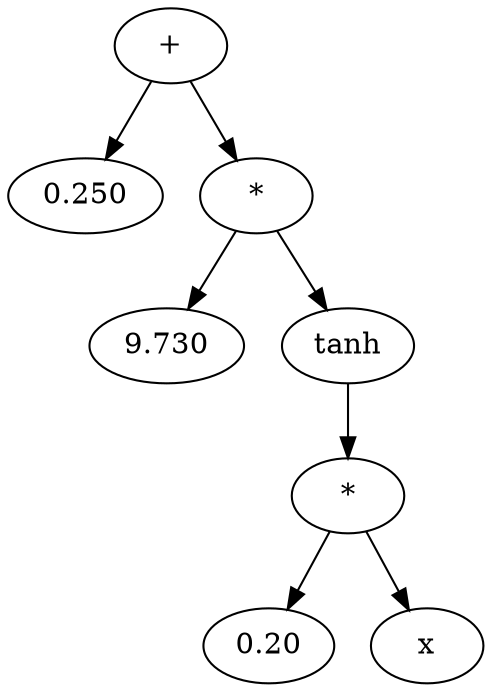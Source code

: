 digraph{

# Graph style
"ordering"="out"
"rankdir"="TD"

#########
# Nodes #
#########

"+(Float((0, 1, -2, 1), 53), *(Float((0, 2738751523394683, -48, 52), 53), tanh(*(Float((0, 3602879701896397, -54, 52), 53), Symbol(x)))))_()" ["color"="black", "label"="+", "shape"="ellipse"];
"Float((0, 1, -2, 1), 53)_(0,)" ["color"="black", "label"="0.250", "shape"="ellipse"];
"*(Float((0, 2738751523394683, -48, 52), 53), tanh(*(Float((0, 3602879701896397, -54, 52), 53), Symbol(x))))_(1,)" ["color"="black", "label"="*", "shape"="ellipse"];
"Float((0, 2738751523394683, -48, 52), 53)_(1, 0)" ["color"="black", "label"="9.730", "shape"="ellipse"];
"tanh(*(Float((0, 3602879701896397, -54, 52), 53), Symbol(x)))_(1, 1)" ["color"="black", "label"="tanh", "shape"="ellipse"];
"*(Float((0, 3602879701896397, -54, 52), 53), Symbol(x))_(1, 1, 0)" ["color"="black", "label"="*", "shape"="ellipse"];
"Float((0, 3602879701896397, -54, 52), 53)_(1, 1, 0, 0)" ["color"="black", "label"="0.20", "shape"="ellipse"];
"Symbol(x)_(1, 1, 0, 1)" ["color"="black", "label"="x", "shape"="ellipse"];

#########
# Edges #
#########

"+(Float((0, 1, -2, 1), 53), *(Float((0, 2738751523394683, -48, 52), 53), tanh(*(Float((0, 3602879701896397, -54, 52), 53), Symbol(x)))))_()" -> "Float((0, 1, -2, 1), 53)_(0,)";
"+(Float((0, 1, -2, 1), 53), *(Float((0, 2738751523394683, -48, 52), 53), tanh(*(Float((0, 3602879701896397, -54, 52), 53), Symbol(x)))))_()" -> "*(Float((0, 2738751523394683, -48, 52), 53), tanh(*(Float((0, 3602879701896397, -54, 52), 53), Symbol(x))))_(1,)";
"*(Float((0, 2738751523394683, -48, 52), 53), tanh(*(Float((0, 3602879701896397, -54, 52), 53), Symbol(x))))_(1,)" -> "Float((0, 2738751523394683, -48, 52), 53)_(1, 0)";
"*(Float((0, 2738751523394683, -48, 52), 53), tanh(*(Float((0, 3602879701896397, -54, 52), 53), Symbol(x))))_(1,)" -> "tanh(*(Float((0, 3602879701896397, -54, 52), 53), Symbol(x)))_(1, 1)";
"tanh(*(Float((0, 3602879701896397, -54, 52), 53), Symbol(x)))_(1, 1)" -> "*(Float((0, 3602879701896397, -54, 52), 53), Symbol(x))_(1, 1, 0)";
"*(Float((0, 3602879701896397, -54, 52), 53), Symbol(x))_(1, 1, 0)" -> "Float((0, 3602879701896397, -54, 52), 53)_(1, 1, 0, 0)";
"*(Float((0, 3602879701896397, -54, 52), 53), Symbol(x))_(1, 1, 0)" -> "Symbol(x)_(1, 1, 0, 1)";
}
